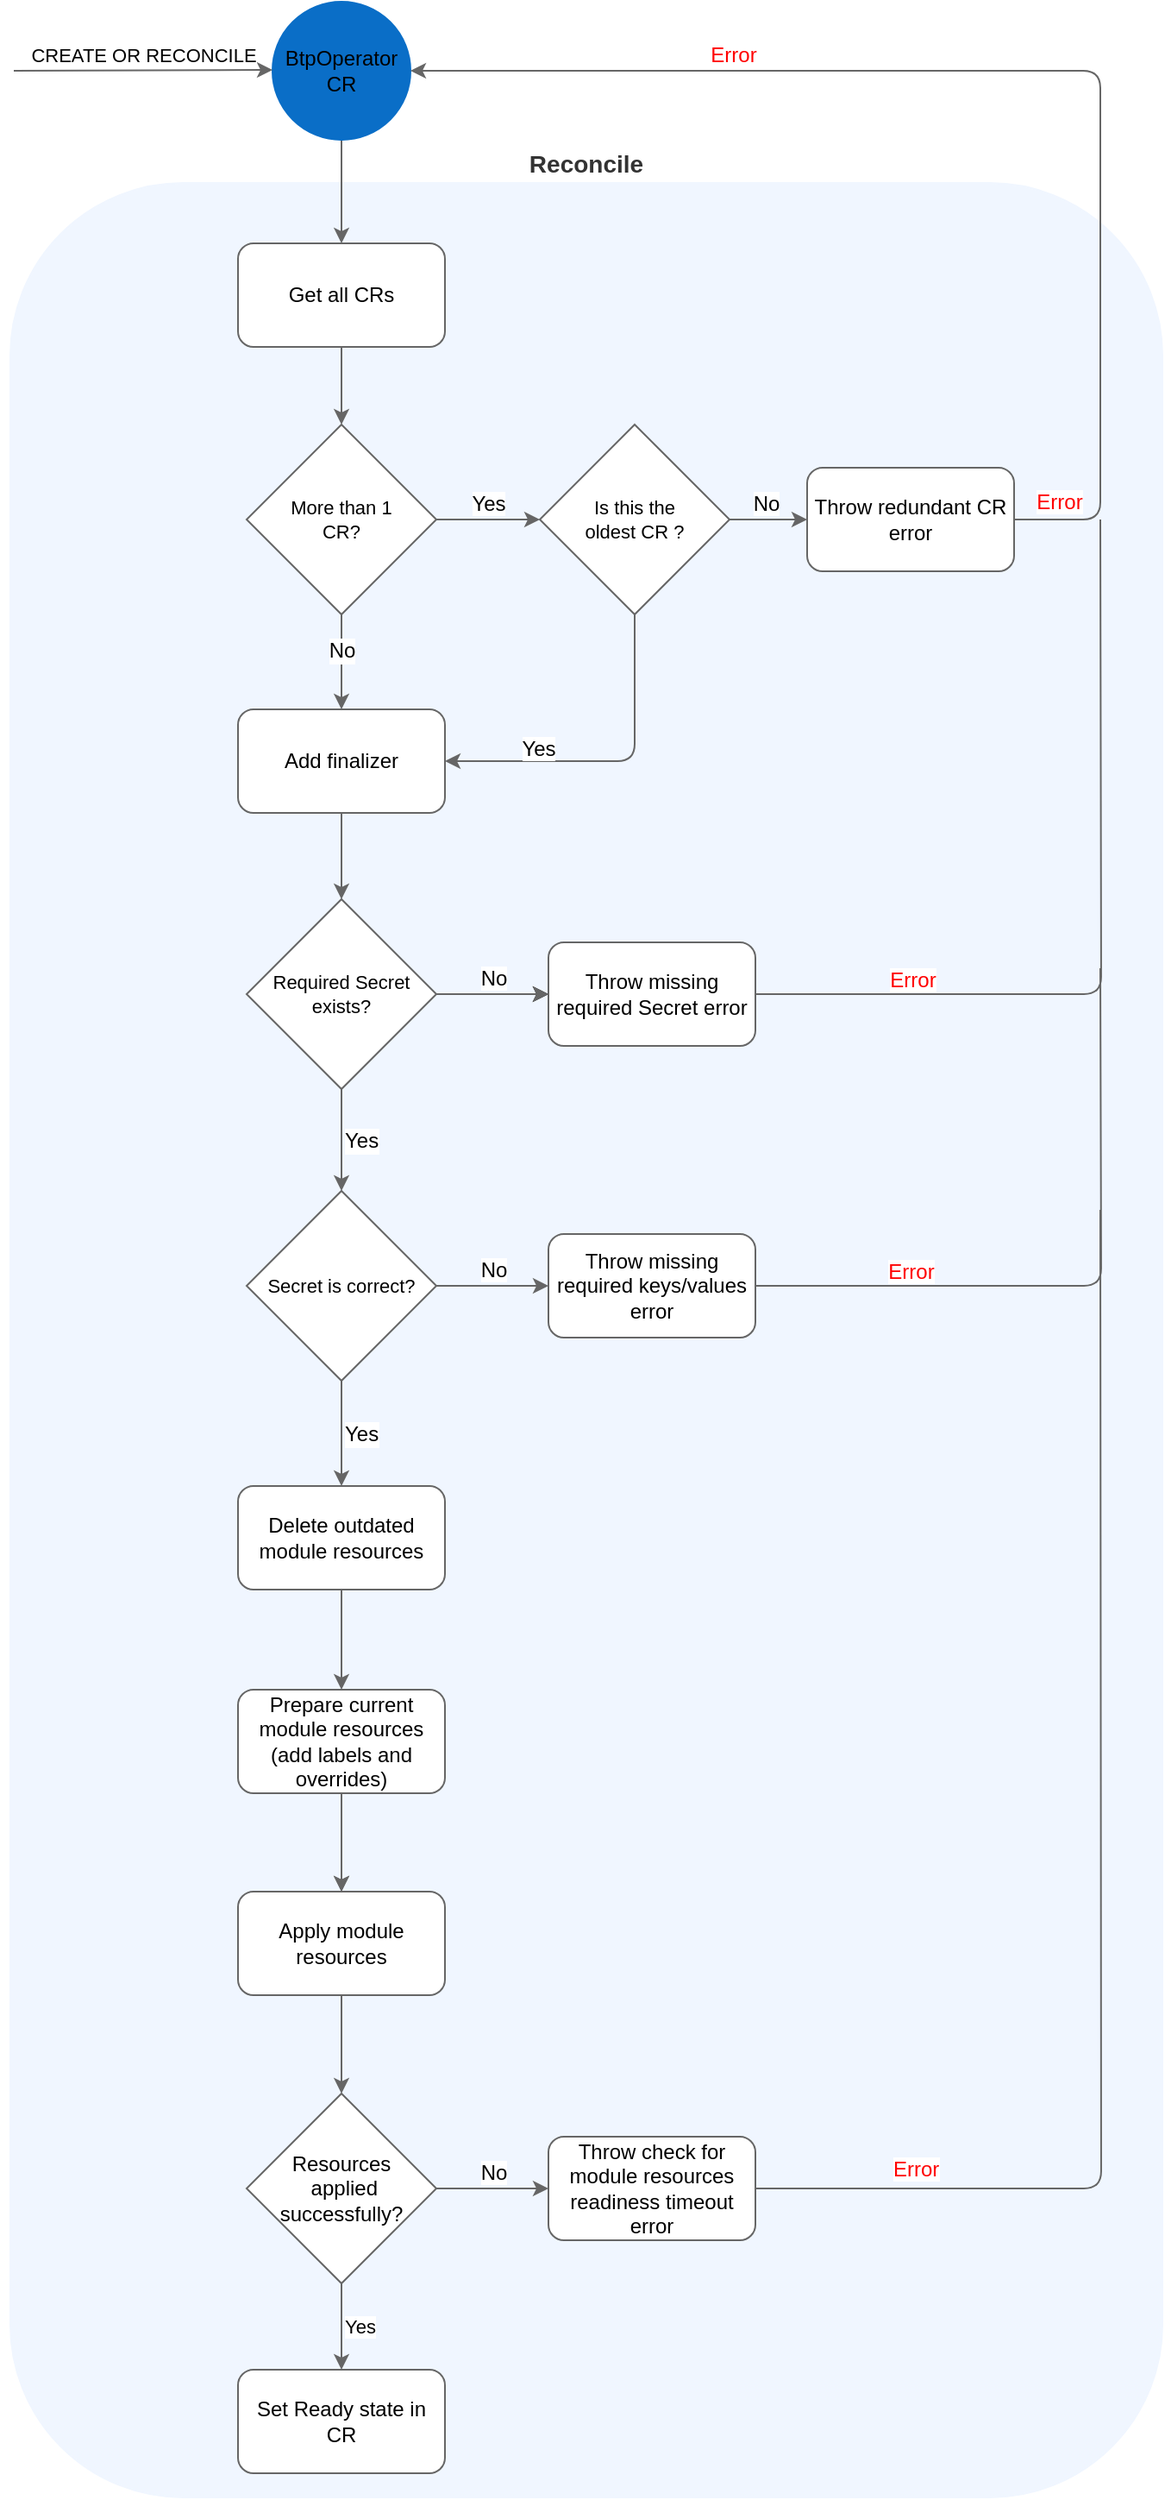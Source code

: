 <mxfile version="21.6.2" type="device">
  <diagram id="Cedq28v4Ll1XpMTqRwzR" name="Page-1">
    <mxGraphModel dx="1130" dy="889" grid="0" gridSize="10" guides="1" tooltips="1" connect="1" arrows="1" fold="1" page="0" pageScale="1" pageWidth="827" pageHeight="1169" math="0" shadow="0">
      <root>
        <mxCell id="0" />
        <mxCell id="1" parent="0" />
        <mxCell id="KmrYZ1ML7-czw5vyhhB1-1" value="Reconcile" style="rounded=1;whiteSpace=wrap;html=1;fontColor=#333333;fillColor=#f0f6ff;strokeColor=#f0f6ff;labelPosition=center;verticalLabelPosition=top;align=center;verticalAlign=bottom;fontStyle=1;fontSize=14;" parent="1" vertex="1">
          <mxGeometry x="168" y="265" width="668" height="1341" as="geometry" />
        </mxCell>
        <mxCell id="bJ7v0S9oUuR_FjYUKAjI-7" value="" style="edgeStyle=orthogonalEdgeStyle;rounded=1;orthogonalLoop=1;jettySize=auto;html=1;fontSize=12;strokeColor=#666666;" parent="1" source="bJ7v0S9oUuR_FjYUKAjI-1" target="bJ7v0S9oUuR_FjYUKAjI-5" edge="1">
          <mxGeometry relative="1" as="geometry" />
        </mxCell>
        <mxCell id="bJ7v0S9oUuR_FjYUKAjI-1" value="BtpOperator CR" style="ellipse;whiteSpace=wrap;html=1;align=center;fillColor=#0a6ec7;strokeColor=#0a6ec7;" parent="1" vertex="1">
          <mxGeometry x="320" y="160" width="80" height="80" as="geometry" />
        </mxCell>
        <mxCell id="bJ7v0S9oUuR_FjYUKAjI-2" value="CREATE OR RECONCILE" style="endArrow=classic;html=1;rounded=1;labelPosition=center;verticalLabelPosition=top;align=center;verticalAlign=bottom;strokeColor=#666666;" parent="1" edge="1">
          <mxGeometry width="50" height="50" relative="1" as="geometry">
            <mxPoint x="170" y="200" as="sourcePoint" />
            <mxPoint x="320" y="199.5" as="targetPoint" />
          </mxGeometry>
        </mxCell>
        <mxCell id="bJ7v0S9oUuR_FjYUKAjI-10" value="" style="edgeStyle=orthogonalEdgeStyle;rounded=1;orthogonalLoop=1;jettySize=auto;html=1;fontSize=12;strokeColor=#666666;" parent="1" source="bJ7v0S9oUuR_FjYUKAjI-4" target="bJ7v0S9oUuR_FjYUKAjI-9" edge="1">
          <mxGeometry relative="1" as="geometry" />
        </mxCell>
        <mxCell id="bJ7v0S9oUuR_FjYUKAjI-14" value="No" style="edgeLabel;html=1;align=center;verticalAlign=middle;resizable=0;points=[];fontSize=12;" parent="bJ7v0S9oUuR_FjYUKAjI-10" vertex="1" connectable="0">
          <mxGeometry x="-0.25" y="1" relative="1" as="geometry">
            <mxPoint x="-1" as="offset" />
          </mxGeometry>
        </mxCell>
        <mxCell id="bJ7v0S9oUuR_FjYUKAjI-16" value="Yes" style="edgeStyle=orthogonalEdgeStyle;rounded=1;orthogonalLoop=1;jettySize=auto;html=1;fontSize=12;strokeColor=#666666;verticalAlign=bottom;" parent="1" source="bJ7v0S9oUuR_FjYUKAjI-4" target="bJ7v0S9oUuR_FjYUKAjI-15" edge="1">
          <mxGeometry relative="1" as="geometry" />
        </mxCell>
        <mxCell id="bJ7v0S9oUuR_FjYUKAjI-4" value="More than 1 &lt;br style=&quot;font-size: 11px;&quot;&gt;CR?" style="rhombus;whiteSpace=wrap;html=1;fontSize=11;aspect=fixed;strokeColor=#666666;" parent="1" vertex="1">
          <mxGeometry x="305" y="405" width="110" height="110" as="geometry" />
        </mxCell>
        <mxCell id="bJ7v0S9oUuR_FjYUKAjI-8" value="" style="edgeStyle=orthogonalEdgeStyle;rounded=1;orthogonalLoop=1;jettySize=auto;html=1;fontSize=12;strokeColor=#666666;" parent="1" source="bJ7v0S9oUuR_FjYUKAjI-5" target="bJ7v0S9oUuR_FjYUKAjI-4" edge="1">
          <mxGeometry relative="1" as="geometry" />
        </mxCell>
        <mxCell id="bJ7v0S9oUuR_FjYUKAjI-5" value="Get all CRs" style="rounded=1;whiteSpace=wrap;html=1;fontSize=12;strokeColor=#666666;" parent="1" vertex="1">
          <mxGeometry x="300" y="300" width="120" height="60" as="geometry" />
        </mxCell>
        <mxCell id="bJ7v0S9oUuR_FjYUKAjI-31" value="" style="edgeStyle=orthogonalEdgeStyle;rounded=1;orthogonalLoop=1;jettySize=auto;html=1;fontSize=12;fontColor=#FF0000;strokeColor=#666666;" parent="1" source="bJ7v0S9oUuR_FjYUKAjI-9" target="bJ7v0S9oUuR_FjYUKAjI-30" edge="1">
          <mxGeometry relative="1" as="geometry" />
        </mxCell>
        <mxCell id="bJ7v0S9oUuR_FjYUKAjI-9" value="Add finalizer" style="whiteSpace=wrap;html=1;rounded=1;strokeColor=#666666;" parent="1" vertex="1">
          <mxGeometry x="300" y="570" width="120" height="60" as="geometry" />
        </mxCell>
        <mxCell id="bJ7v0S9oUuR_FjYUKAjI-24" value="Yes" style="edgeStyle=orthogonalEdgeStyle;rounded=1;orthogonalLoop=1;jettySize=auto;html=1;exitX=0.5;exitY=1;exitDx=0;exitDy=0;entryX=1;entryY=0.5;entryDx=0;entryDy=0;fontSize=12;strokeColor=#666666;verticalAlign=bottom;" parent="1" source="bJ7v0S9oUuR_FjYUKAjI-15" target="bJ7v0S9oUuR_FjYUKAjI-9" edge="1">
          <mxGeometry x="0.446" y="2" relative="1" as="geometry">
            <mxPoint as="offset" />
          </mxGeometry>
        </mxCell>
        <mxCell id="bJ7v0S9oUuR_FjYUKAjI-26" value="" style="edgeStyle=orthogonalEdgeStyle;rounded=1;orthogonalLoop=1;jettySize=auto;html=1;fontSize=12;strokeColor=#666666;" parent="1" source="bJ7v0S9oUuR_FjYUKAjI-15" target="bJ7v0S9oUuR_FjYUKAjI-25" edge="1">
          <mxGeometry relative="1" as="geometry" />
        </mxCell>
        <mxCell id="bJ7v0S9oUuR_FjYUKAjI-27" value="No" style="edgeLabel;html=1;align=center;verticalAlign=bottom;resizable=0;points=[];fontSize=12;" parent="bJ7v0S9oUuR_FjYUKAjI-26" vertex="1" connectable="0">
          <mxGeometry x="-0.067" y="1" relative="1" as="geometry">
            <mxPoint as="offset" />
          </mxGeometry>
        </mxCell>
        <mxCell id="bJ7v0S9oUuR_FjYUKAjI-15" value="Is this the &lt;br style=&quot;font-size: 11px;&quot;&gt;oldest CR ?" style="rhombus;whiteSpace=wrap;html=1;aspect=fixed;fontSize=11;strokeColor=#666666;" parent="1" vertex="1">
          <mxGeometry x="475" y="405" width="110" height="110" as="geometry" />
        </mxCell>
        <mxCell id="bJ7v0S9oUuR_FjYUKAjI-28" style="edgeStyle=orthogonalEdgeStyle;rounded=1;orthogonalLoop=1;jettySize=auto;html=1;exitX=1;exitY=0.5;exitDx=0;exitDy=0;entryX=1;entryY=0.5;entryDx=0;entryDy=0;fontSize=12;strokeColor=#666666;" parent="1" source="bJ7v0S9oUuR_FjYUKAjI-25" target="bJ7v0S9oUuR_FjYUKAjI-1" edge="1">
          <mxGeometry relative="1" as="geometry">
            <Array as="points">
              <mxPoint x="800" y="460" />
              <mxPoint x="800" y="200" />
            </Array>
          </mxGeometry>
        </mxCell>
        <mxCell id="bJ7v0S9oUuR_FjYUKAjI-29" value="&lt;font color=&quot;#ff0000&quot;&gt;Error&lt;/font&gt;" style="edgeLabel;html=1;align=center;verticalAlign=bottom;resizable=0;points=[];fontSize=12;" parent="bJ7v0S9oUuR_FjYUKAjI-28" vertex="1" connectable="0">
          <mxGeometry x="0.474" y="-1" relative="1" as="geometry">
            <mxPoint as="offset" />
          </mxGeometry>
        </mxCell>
        <mxCell id="bJ7v0S9oUuR_FjYUKAjI-36" value="&lt;font color=&quot;#ff0000&quot;&gt;Error&lt;/font&gt;" style="edgeLabel;html=1;align=center;verticalAlign=bottom;resizable=0;points=[];fontSize=12;fontColor=#000000;" parent="bJ7v0S9oUuR_FjYUKAjI-28" vertex="1" connectable="0">
          <mxGeometry x="-0.91" y="2" relative="1" as="geometry">
            <mxPoint x="-6" as="offset" />
          </mxGeometry>
        </mxCell>
        <mxCell id="bJ7v0S9oUuR_FjYUKAjI-25" value="Throw redundant CR error" style="whiteSpace=wrap;html=1;rounded=1;strokeColor=#666666;" parent="1" vertex="1">
          <mxGeometry x="630" y="430" width="120" height="60" as="geometry" />
        </mxCell>
        <mxCell id="bJ7v0S9oUuR_FjYUKAjI-38" value="No" style="edgeStyle=orthogonalEdgeStyle;rounded=0;orthogonalLoop=1;jettySize=auto;html=1;fontSize=12;fontColor=#000000;endArrow=classic;endFill=1;verticalAlign=bottom;" parent="1" source="bJ7v0S9oUuR_FjYUKAjI-30" target="bJ7v0S9oUuR_FjYUKAjI-37" edge="1">
          <mxGeometry relative="1" as="geometry" />
        </mxCell>
        <mxCell id="bJ7v0S9oUuR_FjYUKAjI-42" value="Yes" style="edgeStyle=orthogonalEdgeStyle;rounded=1;orthogonalLoop=1;jettySize=auto;html=1;fontSize=12;fontColor=#000000;endArrow=classic;endFill=1;strokeColor=#666666;labelPosition=right;verticalLabelPosition=middle;align=left;verticalAlign=middle;" parent="1" source="bJ7v0S9oUuR_FjYUKAjI-30" target="bJ7v0S9oUuR_FjYUKAjI-41" edge="1">
          <mxGeometry relative="1" as="geometry" />
        </mxCell>
        <mxCell id="Pw5SRzllFQ0d9EV75_ng-1" value="" style="edgeStyle=orthogonalEdgeStyle;rounded=1;orthogonalLoop=1;jettySize=auto;html=1;strokeColor=#666666;" parent="1" source="bJ7v0S9oUuR_FjYUKAjI-30" target="bJ7v0S9oUuR_FjYUKAjI-37" edge="1">
          <mxGeometry relative="1" as="geometry" />
        </mxCell>
        <mxCell id="bJ7v0S9oUuR_FjYUKAjI-30" value="Required Secret exists?" style="rhombus;whiteSpace=wrap;html=1;aspect=fixed;fontSize=11;strokeColor=#666666;" parent="1" vertex="1">
          <mxGeometry x="305" y="680" width="110" height="110" as="geometry" />
        </mxCell>
        <mxCell id="bJ7v0S9oUuR_FjYUKAjI-39" value="" style="edgeStyle=orthogonalEdgeStyle;rounded=1;orthogonalLoop=1;jettySize=auto;html=1;fontSize=12;fontColor=#FF0000;endArrow=none;endFill=0;strokeColor=#666666;" parent="1" source="bJ7v0S9oUuR_FjYUKAjI-37" edge="1">
          <mxGeometry relative="1" as="geometry">
            <mxPoint x="800" y="460" as="targetPoint" />
          </mxGeometry>
        </mxCell>
        <mxCell id="bJ7v0S9oUuR_FjYUKAjI-40" value="Error" style="edgeLabel;html=1;align=center;verticalAlign=bottom;resizable=0;points=[];fontSize=12;fontColor=#FF0000;" parent="bJ7v0S9oUuR_FjYUKAjI-39" vertex="1" connectable="0">
          <mxGeometry x="-0.585" y="2" relative="1" as="geometry">
            <mxPoint x="-8" y="2" as="offset" />
          </mxGeometry>
        </mxCell>
        <mxCell id="bJ7v0S9oUuR_FjYUKAjI-37" value="Throw missing required Secret error" style="whiteSpace=wrap;html=1;rounded=1;strokeColor=#666666;" parent="1" vertex="1">
          <mxGeometry x="480" y="705" width="120" height="60" as="geometry" />
        </mxCell>
        <mxCell id="bJ7v0S9oUuR_FjYUKAjI-45" value="No" style="edgeStyle=orthogonalEdgeStyle;rounded=1;orthogonalLoop=1;jettySize=auto;html=1;fontSize=12;fontColor=#000000;endArrow=classic;endFill=1;strokeColor=#666666;verticalAlign=bottom;" parent="1" source="bJ7v0S9oUuR_FjYUKAjI-41" target="bJ7v0S9oUuR_FjYUKAjI-44" edge="1">
          <mxGeometry relative="1" as="geometry" />
        </mxCell>
        <mxCell id="bJ7v0S9oUuR_FjYUKAjI-49" value="Yes" style="edgeStyle=orthogonalEdgeStyle;rounded=1;orthogonalLoop=1;jettySize=auto;html=1;fontSize=12;fontColor=#000000;endArrow=classic;endFill=1;strokeColor=#666666;labelPosition=right;verticalLabelPosition=middle;align=left;verticalAlign=middle;" parent="1" source="bJ7v0S9oUuR_FjYUKAjI-41" target="bJ7v0S9oUuR_FjYUKAjI-48" edge="1">
          <mxGeometry relative="1" as="geometry" />
        </mxCell>
        <mxCell id="bJ7v0S9oUuR_FjYUKAjI-41" value="Secret is correct?" style="rhombus;whiteSpace=wrap;html=1;aspect=fixed;fontSize=11;strokeColor=#666666;" parent="1" vertex="1">
          <mxGeometry x="305" y="849" width="110" height="110" as="geometry" />
        </mxCell>
        <mxCell id="bJ7v0S9oUuR_FjYUKAjI-46" value="" style="edgeStyle=orthogonalEdgeStyle;rounded=1;orthogonalLoop=1;jettySize=auto;html=1;fontSize=12;fontColor=#000000;endArrow=none;endFill=0;strokeColor=#666666;" parent="1" source="bJ7v0S9oUuR_FjYUKAjI-44" edge="1">
          <mxGeometry relative="1" as="geometry">
            <mxPoint x="800" y="720" as="targetPoint" />
          </mxGeometry>
        </mxCell>
        <mxCell id="bJ7v0S9oUuR_FjYUKAjI-47" value="Error" style="edgeLabel;html=1;align=center;verticalAlign=bottom;resizable=0;points=[];fontSize=12;fontColor=#FF0000;" parent="bJ7v0S9oUuR_FjYUKAjI-46" vertex="1" connectable="0">
          <mxGeometry x="-0.45" y="1" relative="1" as="geometry">
            <mxPoint x="-16" y="1" as="offset" />
          </mxGeometry>
        </mxCell>
        <mxCell id="bJ7v0S9oUuR_FjYUKAjI-44" value="Throw missing required keys/values error" style="whiteSpace=wrap;html=1;rounded=1;strokeColor=#666666;" parent="1" vertex="1">
          <mxGeometry x="480" y="874" width="120" height="60" as="geometry" />
        </mxCell>
        <mxCell id="bJ7v0S9oUuR_FjYUKAjI-51" value="" style="edgeStyle=orthogonalEdgeStyle;rounded=1;orthogonalLoop=1;jettySize=auto;html=1;fontSize=12;fontColor=#000000;endArrow=classic;endFill=1;strokeColor=#666666;" parent="1" source="bJ7v0S9oUuR_FjYUKAjI-48" target="bJ7v0S9oUuR_FjYUKAjI-50" edge="1">
          <mxGeometry relative="1" as="geometry" />
        </mxCell>
        <mxCell id="bJ7v0S9oUuR_FjYUKAjI-48" value="Delete outdated module resources" style="whiteSpace=wrap;html=1;rounded=1;strokeColor=#666666;" parent="1" vertex="1">
          <mxGeometry x="300" y="1020" width="120" height="60" as="geometry" />
        </mxCell>
        <mxCell id="OnOha_oYimixfrr4uWvl-2" value="" style="edgeStyle=orthogonalEdgeStyle;rounded=1;orthogonalLoop=1;jettySize=auto;html=1;strokeColor=#666666;" parent="1" source="bJ7v0S9oUuR_FjYUKAjI-50" target="OnOha_oYimixfrr4uWvl-1" edge="1">
          <mxGeometry relative="1" as="geometry" />
        </mxCell>
        <mxCell id="bJ7v0S9oUuR_FjYUKAjI-50" value="Prepare current module resources (add labels and overrides)" style="whiteSpace=wrap;html=1;rounded=1;strokeColor=#666666;" parent="1" vertex="1">
          <mxGeometry x="300" y="1138" width="120" height="60" as="geometry" />
        </mxCell>
        <mxCell id="bJ7v0S9oUuR_FjYUKAjI-56" value="&lt;font style=&quot;font-size: 12px;&quot;&gt;No&lt;/font&gt;" style="edgeStyle=orthogonalEdgeStyle;rounded=1;orthogonalLoop=1;jettySize=auto;html=1;fontSize=12;fontColor=#000000;endArrow=classic;endFill=1;strokeColor=#666666;verticalAlign=bottom;labelPosition=center;verticalLabelPosition=middle;align=center;" parent="1" source="bJ7v0S9oUuR_FjYUKAjI-52" target="bJ7v0S9oUuR_FjYUKAjI-55" edge="1">
          <mxGeometry relative="1" as="geometry">
            <Array as="points">
              <mxPoint x="445" y="1427" />
              <mxPoint x="445" y="1427" />
            </Array>
          </mxGeometry>
        </mxCell>
        <mxCell id="Pw5SRzllFQ0d9EV75_ng-7" value="" style="edgeStyle=orthogonalEdgeStyle;rounded=1;orthogonalLoop=1;jettySize=auto;html=1;strokeColor=#666666;fontSize=12;" parent="1" source="bJ7v0S9oUuR_FjYUKAjI-52" target="bJ7v0S9oUuR_FjYUKAjI-58" edge="1">
          <mxGeometry relative="1" as="geometry" />
        </mxCell>
        <mxCell id="Pw5SRzllFQ0d9EV75_ng-8" value="Yes" style="edgeLabel;html=1;align=left;verticalAlign=middle;resizable=0;points=[];labelPosition=right;verticalLabelPosition=middle;" parent="Pw5SRzllFQ0d9EV75_ng-7" vertex="1" connectable="0">
          <mxGeometry x="-0.023" relative="1" as="geometry">
            <mxPoint as="offset" />
          </mxGeometry>
        </mxCell>
        <mxCell id="bJ7v0S9oUuR_FjYUKAjI-52" value="&lt;font style=&quot;font-size: 12px;&quot;&gt;Resources&lt;br&gt;&amp;nbsp;applied successfully?&lt;/font&gt;" style="rhombus;whiteSpace=wrap;html=1;aspect=fixed;strokeColor=#666666;labelPosition=center;verticalLabelPosition=middle;align=center;verticalAlign=middle;" parent="1" vertex="1">
          <mxGeometry x="305" y="1372" width="110" height="110" as="geometry" />
        </mxCell>
        <mxCell id="bJ7v0S9oUuR_FjYUKAjI-57" value="Error" style="edgeStyle=orthogonalEdgeStyle;rounded=1;orthogonalLoop=1;jettySize=auto;html=1;fontSize=12;fontColor=#FF0000;endArrow=none;endFill=0;labelBackgroundColor=default;strokeColor=#666666;verticalAlign=bottom;labelPosition=right;verticalLabelPosition=middle;align=left;" parent="1" source="bJ7v0S9oUuR_FjYUKAjI-55" edge="1">
          <mxGeometry x="-0.797" y="2" relative="1" as="geometry">
            <mxPoint x="800" y="860" as="targetPoint" />
            <mxPoint as="offset" />
          </mxGeometry>
        </mxCell>
        <mxCell id="bJ7v0S9oUuR_FjYUKAjI-55" value="Throw check for module resources readiness timeout error" style="whiteSpace=wrap;html=1;rounded=1;strokeColor=#666666;" parent="1" vertex="1">
          <mxGeometry x="480" y="1397" width="120" height="60" as="geometry" />
        </mxCell>
        <mxCell id="bJ7v0S9oUuR_FjYUKAjI-58" value="Set Ready state in&lt;br&gt;CR" style="whiteSpace=wrap;html=1;rounded=1;strokeColor=#666666;" parent="1" vertex="1">
          <mxGeometry x="300" y="1532" width="120" height="60" as="geometry" />
        </mxCell>
        <mxCell id="OnOha_oYimixfrr4uWvl-3" style="edgeStyle=orthogonalEdgeStyle;rounded=1;orthogonalLoop=1;jettySize=auto;html=1;exitX=0.5;exitY=1;exitDx=0;exitDy=0;entryX=0.5;entryY=0;entryDx=0;entryDy=0;strokeColor=#666666;" parent="1" source="OnOha_oYimixfrr4uWvl-1" target="bJ7v0S9oUuR_FjYUKAjI-52" edge="1">
          <mxGeometry relative="1" as="geometry" />
        </mxCell>
        <mxCell id="OnOha_oYimixfrr4uWvl-1" value="Apply module resources" style="whiteSpace=wrap;html=1;rounded=1;strokeColor=#666666;" parent="1" vertex="1">
          <mxGeometry x="300" y="1255" width="120" height="60" as="geometry" />
        </mxCell>
        <mxCell id="Pw5SRzllFQ0d9EV75_ng-5" value="" style="edgeStyle=orthogonalEdgeStyle;rounded=1;orthogonalLoop=1;jettySize=auto;html=1;strokeColor=#666666;" parent="1" edge="1">
          <mxGeometry relative="1" as="geometry">
            <mxPoint x="360" y="1198" as="sourcePoint" />
            <mxPoint x="360" y="1255" as="targetPoint" />
          </mxGeometry>
        </mxCell>
      </root>
    </mxGraphModel>
  </diagram>
</mxfile>
